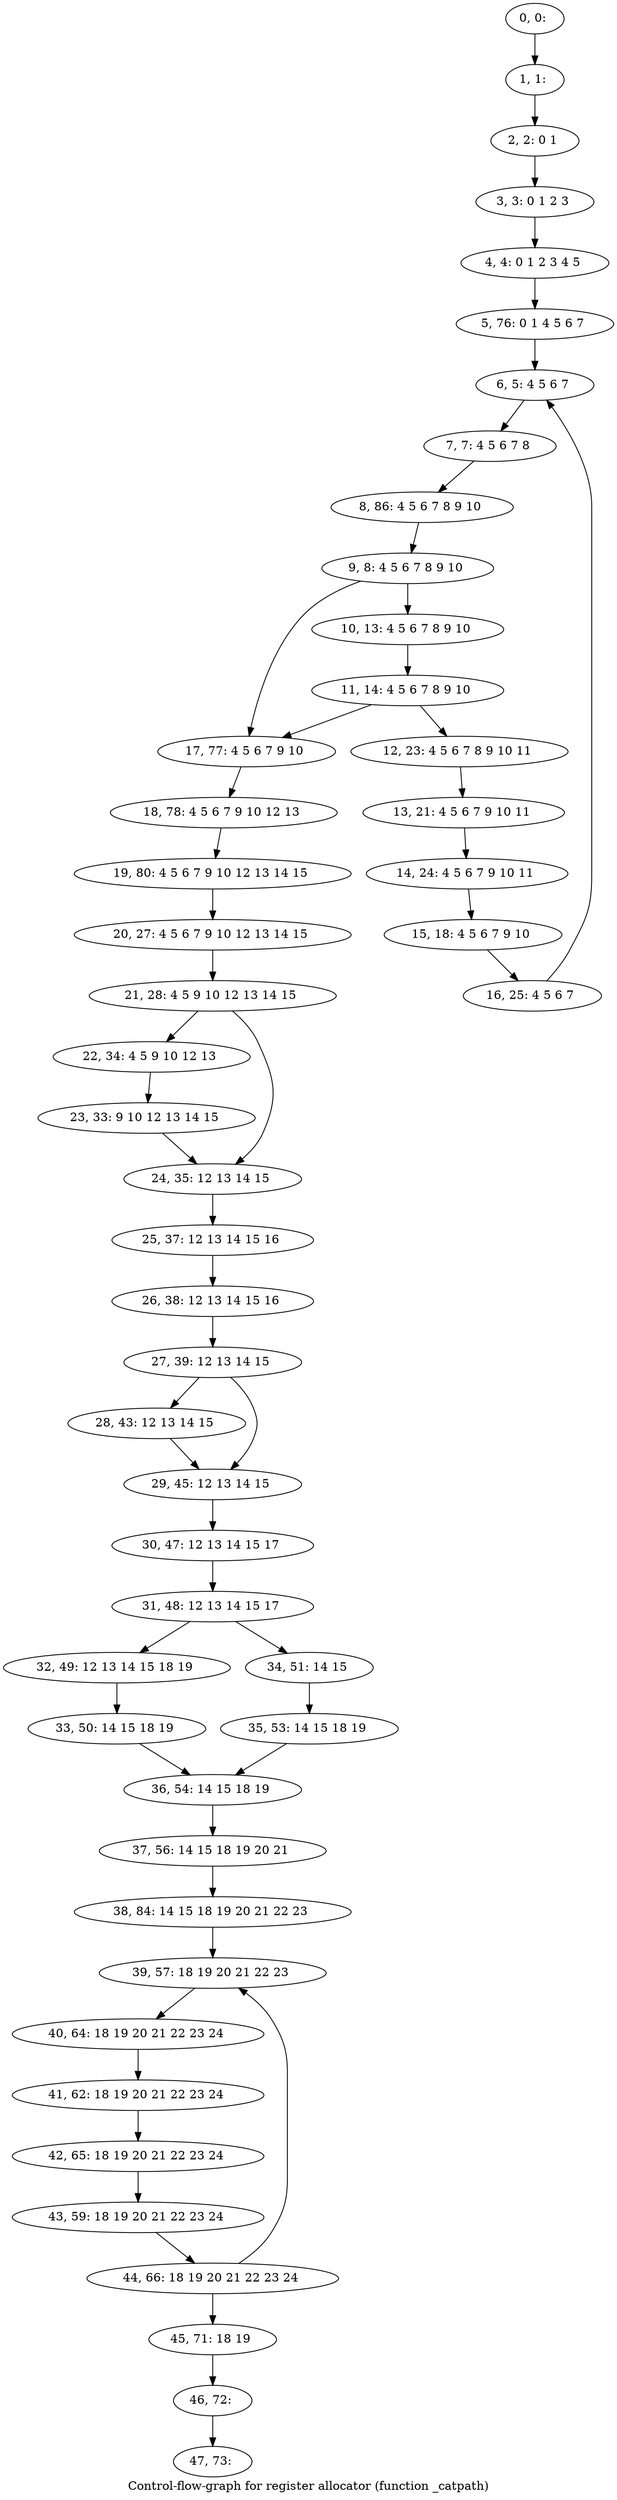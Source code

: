 digraph G {
graph [label="Control-flow-graph for register allocator (function _catpath)"]
0[label="0, 0: "];
1[label="1, 1: "];
2[label="2, 2: 0 1 "];
3[label="3, 3: 0 1 2 3 "];
4[label="4, 4: 0 1 2 3 4 5 "];
5[label="5, 76: 0 1 4 5 6 7 "];
6[label="6, 5: 4 5 6 7 "];
7[label="7, 7: 4 5 6 7 8 "];
8[label="8, 86: 4 5 6 7 8 9 10 "];
9[label="9, 8: 4 5 6 7 8 9 10 "];
10[label="10, 13: 4 5 6 7 8 9 10 "];
11[label="11, 14: 4 5 6 7 8 9 10 "];
12[label="12, 23: 4 5 6 7 8 9 10 11 "];
13[label="13, 21: 4 5 6 7 9 10 11 "];
14[label="14, 24: 4 5 6 7 9 10 11 "];
15[label="15, 18: 4 5 6 7 9 10 "];
16[label="16, 25: 4 5 6 7 "];
17[label="17, 77: 4 5 6 7 9 10 "];
18[label="18, 78: 4 5 6 7 9 10 12 13 "];
19[label="19, 80: 4 5 6 7 9 10 12 13 14 15 "];
20[label="20, 27: 4 5 6 7 9 10 12 13 14 15 "];
21[label="21, 28: 4 5 9 10 12 13 14 15 "];
22[label="22, 34: 4 5 9 10 12 13 "];
23[label="23, 33: 9 10 12 13 14 15 "];
24[label="24, 35: 12 13 14 15 "];
25[label="25, 37: 12 13 14 15 16 "];
26[label="26, 38: 12 13 14 15 16 "];
27[label="27, 39: 12 13 14 15 "];
28[label="28, 43: 12 13 14 15 "];
29[label="29, 45: 12 13 14 15 "];
30[label="30, 47: 12 13 14 15 17 "];
31[label="31, 48: 12 13 14 15 17 "];
32[label="32, 49: 12 13 14 15 18 19 "];
33[label="33, 50: 14 15 18 19 "];
34[label="34, 51: 14 15 "];
35[label="35, 53: 14 15 18 19 "];
36[label="36, 54: 14 15 18 19 "];
37[label="37, 56: 14 15 18 19 20 21 "];
38[label="38, 84: 14 15 18 19 20 21 22 23 "];
39[label="39, 57: 18 19 20 21 22 23 "];
40[label="40, 64: 18 19 20 21 22 23 24 "];
41[label="41, 62: 18 19 20 21 22 23 24 "];
42[label="42, 65: 18 19 20 21 22 23 24 "];
43[label="43, 59: 18 19 20 21 22 23 24 "];
44[label="44, 66: 18 19 20 21 22 23 24 "];
45[label="45, 71: 18 19 "];
46[label="46, 72: "];
47[label="47, 73: "];
0->1 ;
1->2 ;
2->3 ;
3->4 ;
4->5 ;
5->6 ;
6->7 ;
7->8 ;
8->9 ;
9->10 ;
9->17 ;
10->11 ;
11->12 ;
11->17 ;
12->13 ;
13->14 ;
14->15 ;
15->16 ;
16->6 ;
17->18 ;
18->19 ;
19->20 ;
20->21 ;
21->22 ;
21->24 ;
22->23 ;
23->24 ;
24->25 ;
25->26 ;
26->27 ;
27->28 ;
27->29 ;
28->29 ;
29->30 ;
30->31 ;
31->32 ;
31->34 ;
32->33 ;
33->36 ;
34->35 ;
35->36 ;
36->37 ;
37->38 ;
38->39 ;
39->40 ;
40->41 ;
41->42 ;
42->43 ;
43->44 ;
44->45 ;
44->39 ;
45->46 ;
46->47 ;
}
